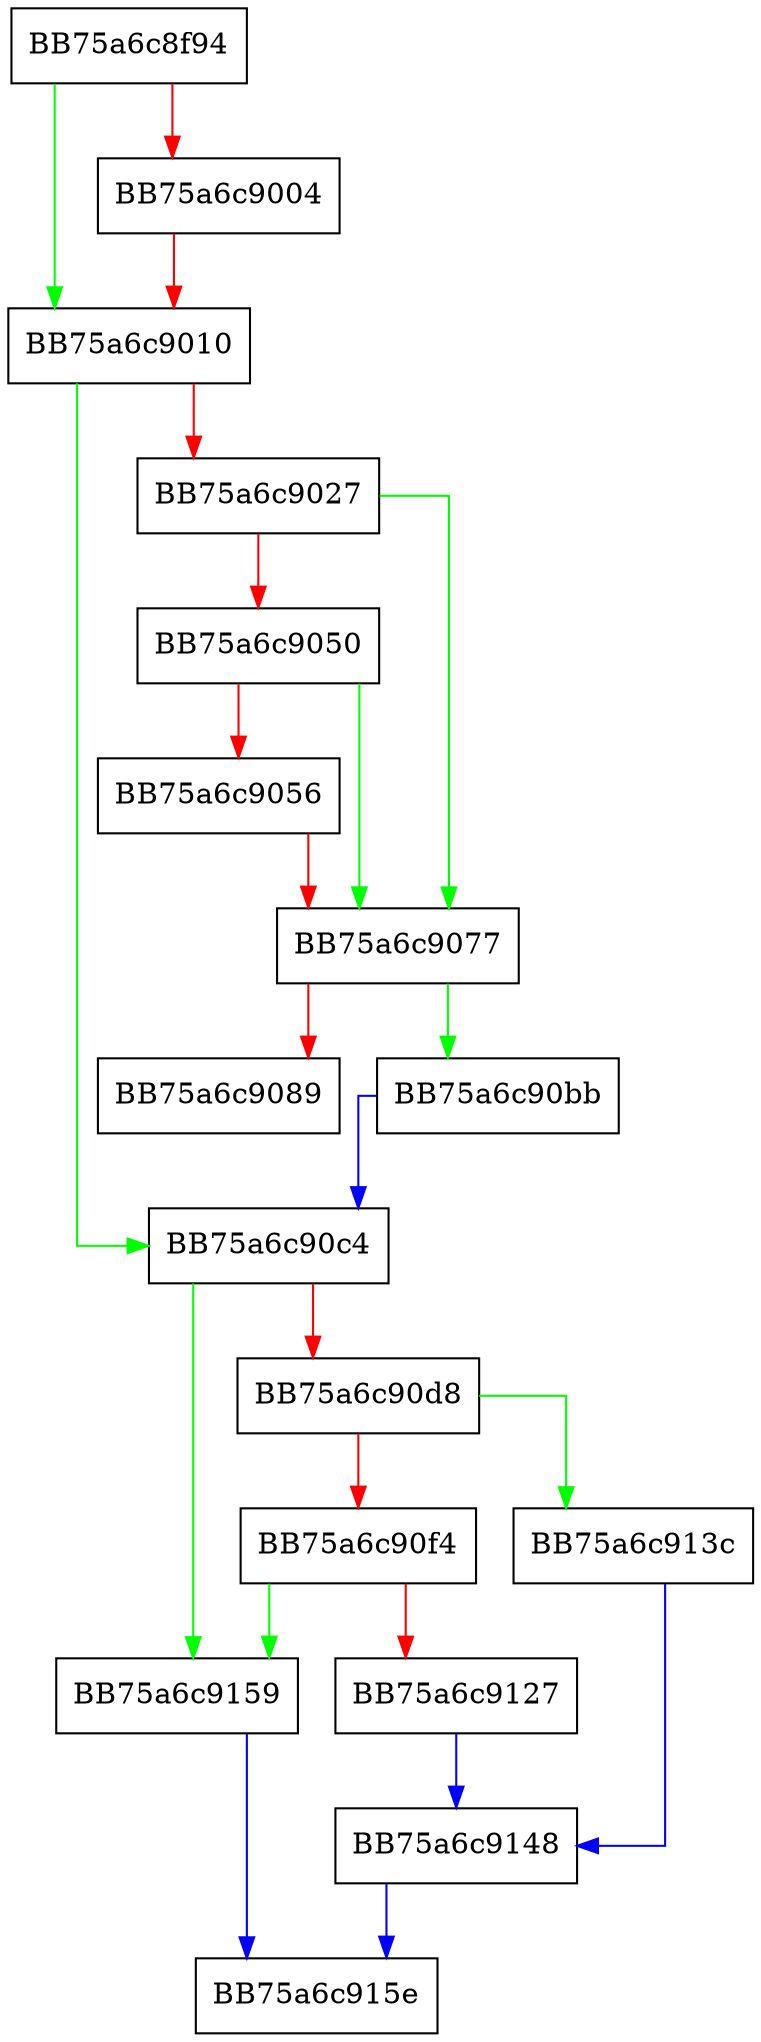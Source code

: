 digraph RecordPush {
  node [shape="box"];
  graph [splines=ortho];
  BB75a6c8f94 -> BB75a6c9010 [color="green"];
  BB75a6c8f94 -> BB75a6c9004 [color="red"];
  BB75a6c9004 -> BB75a6c9010 [color="red"];
  BB75a6c9010 -> BB75a6c90c4 [color="green"];
  BB75a6c9010 -> BB75a6c9027 [color="red"];
  BB75a6c9027 -> BB75a6c9077 [color="green"];
  BB75a6c9027 -> BB75a6c9050 [color="red"];
  BB75a6c9050 -> BB75a6c9077 [color="green"];
  BB75a6c9050 -> BB75a6c9056 [color="red"];
  BB75a6c9056 -> BB75a6c9077 [color="red"];
  BB75a6c9077 -> BB75a6c90bb [color="green"];
  BB75a6c9077 -> BB75a6c9089 [color="red"];
  BB75a6c90bb -> BB75a6c90c4 [color="blue"];
  BB75a6c90c4 -> BB75a6c9159 [color="green"];
  BB75a6c90c4 -> BB75a6c90d8 [color="red"];
  BB75a6c90d8 -> BB75a6c913c [color="green"];
  BB75a6c90d8 -> BB75a6c90f4 [color="red"];
  BB75a6c90f4 -> BB75a6c9159 [color="green"];
  BB75a6c90f4 -> BB75a6c9127 [color="red"];
  BB75a6c9127 -> BB75a6c9148 [color="blue"];
  BB75a6c913c -> BB75a6c9148 [color="blue"];
  BB75a6c9148 -> BB75a6c915e [color="blue"];
  BB75a6c9159 -> BB75a6c915e [color="blue"];
}